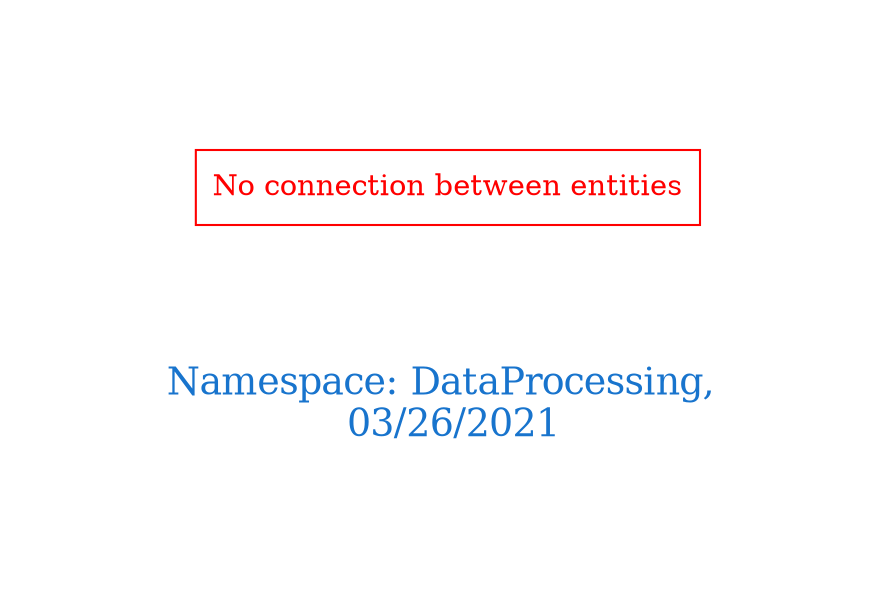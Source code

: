 digraph OGIT_ontology {
 graph [ rankdir= LR,pad=1 
fontsize = 18,
fontcolor= dodgerblue3,label = "\n\n\nNamespace: DataProcessing, \n 03/26/2021"];
node[shape=polygon];
edge [  color="gray81"];

"No connection between entities" [fontcolor = "red",color="red", shape="polygon"]
}
